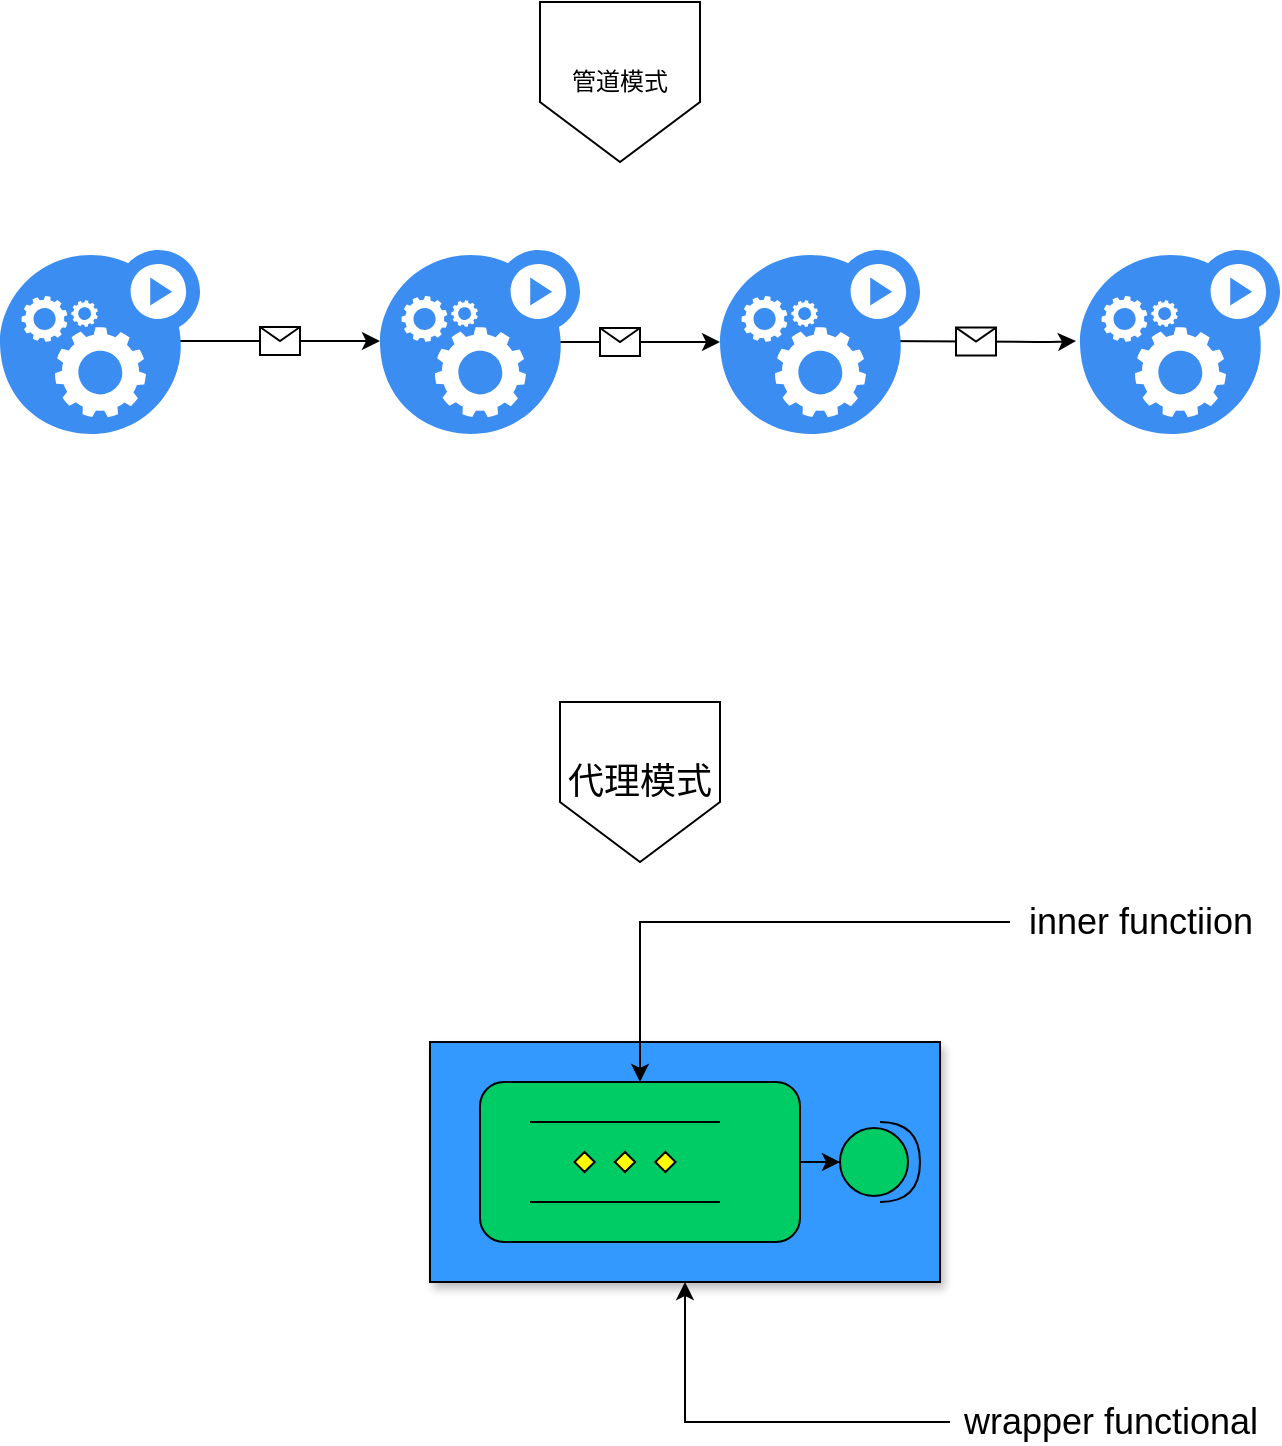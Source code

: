 <mxfile version="15.1.0" type="github">
  <diagram id="g3DIidQxgpxnFn15DoPs" name="Page-1">
    <mxGraphModel dx="1186" dy="614" grid="1" gridSize="10" guides="1" tooltips="1" connect="1" arrows="1" fold="1" page="1" pageScale="1" pageWidth="827" pageHeight="1169" math="0" shadow="0">
      <root>
        <mxCell id="0" />
        <mxCell id="1" parent="0" />
        <mxCell id="VC--qBopVynEz9H9J1Ig-4" value="" style="rounded=0;whiteSpace=wrap;html=1;fillColor=#3399FF;shadow=1;" vertex="1" parent="1">
          <mxGeometry x="295" y="600" width="255" height="120" as="geometry" />
        </mxCell>
        <mxCell id="J-A9Y7C-dA4lT8545g-A-7" value="" style="endArrow=classic;html=1;" parent="1" edge="1">
          <mxGeometry relative="1" as="geometry">
            <mxPoint x="340" y="250" as="sourcePoint" />
            <mxPoint x="440" y="250" as="targetPoint" />
          </mxGeometry>
        </mxCell>
        <mxCell id="J-A9Y7C-dA4lT8545g-A-8" value="" style="shape=message;html=1;outlineConnect=0;" parent="J-A9Y7C-dA4lT8545g-A-7" vertex="1">
          <mxGeometry width="20" height="14" relative="1" as="geometry">
            <mxPoint x="-10" y="-7" as="offset" />
          </mxGeometry>
        </mxCell>
        <mxCell id="J-A9Y7C-dA4lT8545g-A-13" value="" style="endArrow=classic;html=1;" parent="1" edge="1">
          <mxGeometry relative="1" as="geometry">
            <mxPoint x="518" y="249.5" as="sourcePoint" />
            <mxPoint x="618" y="249.5" as="targetPoint" />
            <Array as="points">
              <mxPoint x="608" y="250" />
            </Array>
          </mxGeometry>
        </mxCell>
        <mxCell id="J-A9Y7C-dA4lT8545g-A-14" value="" style="shape=message;html=1;outlineConnect=0;" parent="J-A9Y7C-dA4lT8545g-A-13" vertex="1">
          <mxGeometry width="20" height="14" relative="1" as="geometry">
            <mxPoint x="-10" y="-7" as="offset" />
          </mxGeometry>
        </mxCell>
        <mxCell id="J-A9Y7C-dA4lT8545g-A-18" value="" style="endArrow=classic;html=1;" parent="1" edge="1">
          <mxGeometry relative="1" as="geometry">
            <mxPoint x="170" y="249.5" as="sourcePoint" />
            <mxPoint x="270" y="249.5" as="targetPoint" />
          </mxGeometry>
        </mxCell>
        <mxCell id="J-A9Y7C-dA4lT8545g-A-19" value="" style="shape=message;html=1;outlineConnect=0;" parent="J-A9Y7C-dA4lT8545g-A-18" vertex="1">
          <mxGeometry width="20" height="14" relative="1" as="geometry">
            <mxPoint x="-10" y="-7" as="offset" />
          </mxGeometry>
        </mxCell>
        <mxCell id="J-A9Y7C-dA4lT8545g-A-20" value="管道模式" style="shape=offPageConnector;whiteSpace=wrap;html=1;" parent="1" vertex="1">
          <mxGeometry x="350" y="80" width="80" height="80" as="geometry" />
        </mxCell>
        <mxCell id="J-A9Y7C-dA4lT8545g-A-23" value="" style="html=1;aspect=fixed;strokeColor=none;shadow=0;align=center;verticalAlign=top;fillColor=#3B8DF1;shape=mxgraph.gcp2.gear_load" parent="1" vertex="1">
          <mxGeometry x="80" y="204" width="100" height="92" as="geometry" />
        </mxCell>
        <mxCell id="J-A9Y7C-dA4lT8545g-A-24" value="" style="html=1;aspect=fixed;strokeColor=none;shadow=0;align=center;verticalAlign=top;fillColor=#3B8DF1;shape=mxgraph.gcp2.gear_load" parent="1" vertex="1">
          <mxGeometry x="270" y="204" width="100" height="92" as="geometry" />
        </mxCell>
        <mxCell id="J-A9Y7C-dA4lT8545g-A-25" value="" style="html=1;aspect=fixed;strokeColor=none;shadow=0;align=center;verticalAlign=top;fillColor=#3B8DF1;shape=mxgraph.gcp2.gear_load" parent="1" vertex="1">
          <mxGeometry x="440" y="204" width="100" height="92" as="geometry" />
        </mxCell>
        <mxCell id="J-A9Y7C-dA4lT8545g-A-26" value="" style="html=1;aspect=fixed;strokeColor=none;shadow=0;align=center;verticalAlign=top;fillColor=#3B8DF1;shape=mxgraph.gcp2.gear_load" parent="1" vertex="1">
          <mxGeometry x="620" y="204" width="100" height="92" as="geometry" />
        </mxCell>
        <mxCell id="VC--qBopVynEz9H9J1Ig-1" value="" style="rounded=1;whiteSpace=wrap;html=1;fillColor=#00CC66;" vertex="1" parent="1">
          <mxGeometry x="320" y="620" width="160" height="80" as="geometry" />
        </mxCell>
        <mxCell id="VC--qBopVynEz9H9J1Ig-5" value="&lt;font style=&quot;font-size: 18px&quot;&gt;代理模式&lt;/font&gt;" style="shape=offPageConnector;whiteSpace=wrap;html=1;" vertex="1" parent="1">
          <mxGeometry x="360" y="430" width="80" height="80" as="geometry" />
        </mxCell>
        <mxCell id="VC--qBopVynEz9H9J1Ig-6" value="" style="verticalLabelPosition=bottom;verticalAlign=top;html=1;shape=mxgraph.flowchart.parallel_mode;pointerEvents=1;fillColor=#00CC66;" vertex="1" parent="1">
          <mxGeometry x="345" y="640" width="95" height="40" as="geometry" />
        </mxCell>
        <mxCell id="VC--qBopVynEz9H9J1Ig-7" value="" style="shape=providedRequiredInterface;html=1;verticalLabelPosition=bottom;fillColor=#00CC66;" vertex="1" parent="1">
          <mxGeometry x="500" y="640" width="40" height="40" as="geometry" />
        </mxCell>
        <mxCell id="VC--qBopVynEz9H9J1Ig-8" value="" style="edgeStyle=orthogonalEdgeStyle;rounded=0;orthogonalLoop=1;jettySize=auto;html=1;" edge="1" parent="1" source="VC--qBopVynEz9H9J1Ig-1" target="VC--qBopVynEz9H9J1Ig-7">
          <mxGeometry relative="1" as="geometry" />
        </mxCell>
        <mxCell id="VC--qBopVynEz9H9J1Ig-14" style="edgeStyle=orthogonalEdgeStyle;rounded=0;orthogonalLoop=1;jettySize=auto;html=1;" edge="1" parent="1" source="VC--qBopVynEz9H9J1Ig-13" target="VC--qBopVynEz9H9J1Ig-1">
          <mxGeometry relative="1" as="geometry" />
        </mxCell>
        <mxCell id="VC--qBopVynEz9H9J1Ig-13" value="&lt;font style=&quot;font-size: 18px&quot;&gt;inner functiion&lt;/font&gt;" style="text;html=1;align=center;verticalAlign=middle;resizable=0;points=[];autosize=1;strokeColor=none;fillColor=none;" vertex="1" parent="1">
          <mxGeometry x="585" y="530" width="130" height="20" as="geometry" />
        </mxCell>
        <mxCell id="VC--qBopVynEz9H9J1Ig-16" style="edgeStyle=orthogonalEdgeStyle;rounded=0;orthogonalLoop=1;jettySize=auto;html=1;" edge="1" parent="1" source="VC--qBopVynEz9H9J1Ig-15" target="VC--qBopVynEz9H9J1Ig-4">
          <mxGeometry relative="1" as="geometry" />
        </mxCell>
        <mxCell id="VC--qBopVynEz9H9J1Ig-15" value="&lt;font style=&quot;font-size: 18px&quot;&gt;wrapper functional&lt;/font&gt;" style="text;html=1;align=center;verticalAlign=middle;resizable=0;points=[];autosize=1;strokeColor=none;fillColor=none;" vertex="1" parent="1">
          <mxGeometry x="555" y="780" width="160" height="20" as="geometry" />
        </mxCell>
      </root>
    </mxGraphModel>
  </diagram>
</mxfile>
